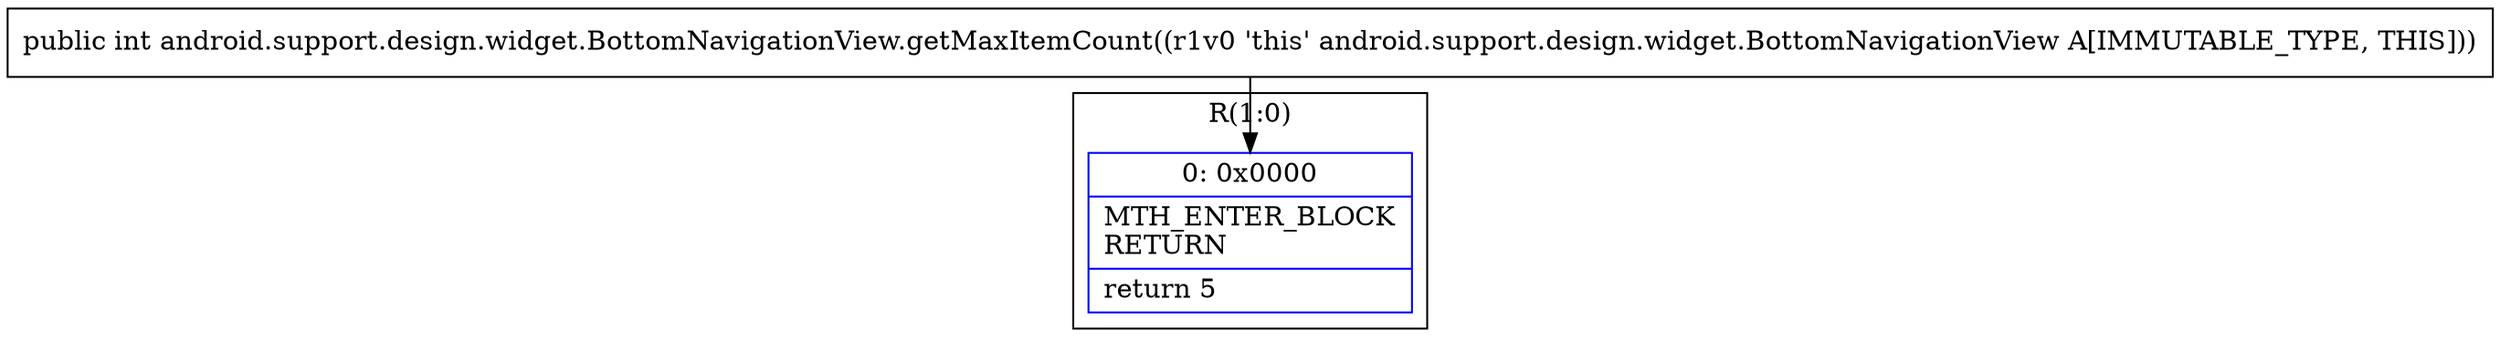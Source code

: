 digraph "CFG forandroid.support.design.widget.BottomNavigationView.getMaxItemCount()I" {
subgraph cluster_Region_1204759569 {
label = "R(1:0)";
node [shape=record,color=blue];
Node_0 [shape=record,label="{0\:\ 0x0000|MTH_ENTER_BLOCK\lRETURN\l|return 5\l}"];
}
MethodNode[shape=record,label="{public int android.support.design.widget.BottomNavigationView.getMaxItemCount((r1v0 'this' android.support.design.widget.BottomNavigationView A[IMMUTABLE_TYPE, THIS])) }"];
MethodNode -> Node_0;
}

